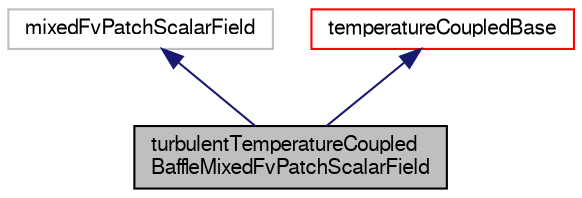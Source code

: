 digraph "turbulentTemperatureCoupledBaffleMixedFvPatchScalarField"
{
  bgcolor="transparent";
  edge [fontname="FreeSans",fontsize="10",labelfontname="FreeSans",labelfontsize="10"];
  node [fontname="FreeSans",fontsize="10",shape=record];
  Node3 [label="turbulentTemperatureCoupled\lBaffleMixedFvPatchScalarField",height=0.2,width=0.4,color="black", fillcolor="grey75", style="filled", fontcolor="black"];
  Node4 -> Node3 [dir="back",color="midnightblue",fontsize="10",style="solid",fontname="FreeSans"];
  Node4 [label="mixedFvPatchScalarField",height=0.2,width=0.4,color="grey75"];
  Node5 -> Node3 [dir="back",color="midnightblue",fontsize="10",style="solid",fontname="FreeSans"];
  Node5 [label="temperatureCoupledBase",height=0.2,width=0.4,color="red",URL="$a30786.html"];
}

